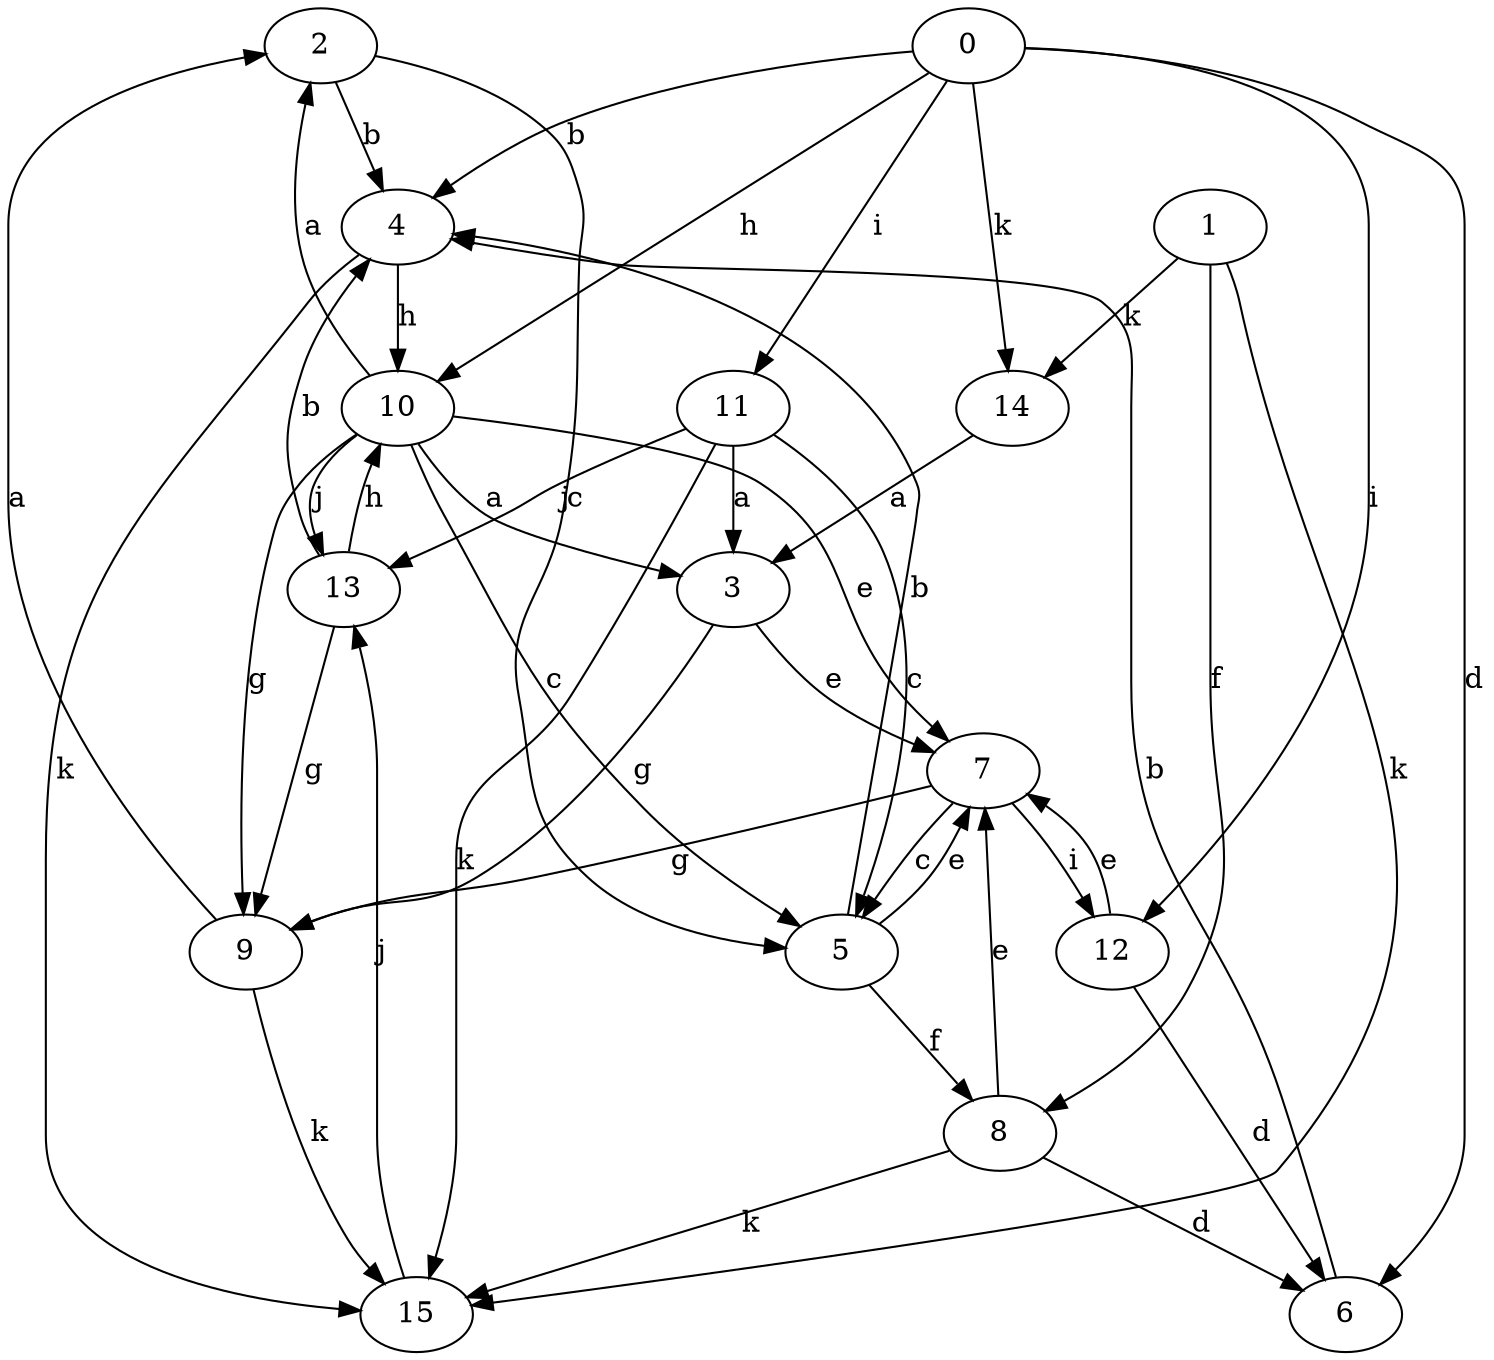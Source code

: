 strict digraph  {
2;
3;
4;
5;
0;
1;
6;
7;
8;
9;
10;
11;
12;
13;
14;
15;
2 -> 4  [label=b];
2 -> 5  [label=c];
3 -> 7  [label=e];
3 -> 9  [label=g];
4 -> 10  [label=h];
4 -> 15  [label=k];
5 -> 4  [label=b];
5 -> 7  [label=e];
5 -> 8  [label=f];
0 -> 4  [label=b];
0 -> 6  [label=d];
0 -> 10  [label=h];
0 -> 11  [label=i];
0 -> 12  [label=i];
0 -> 14  [label=k];
1 -> 8  [label=f];
1 -> 14  [label=k];
1 -> 15  [label=k];
6 -> 4  [label=b];
7 -> 5  [label=c];
7 -> 9  [label=g];
7 -> 12  [label=i];
8 -> 6  [label=d];
8 -> 7  [label=e];
8 -> 15  [label=k];
9 -> 2  [label=a];
9 -> 15  [label=k];
10 -> 2  [label=a];
10 -> 3  [label=a];
10 -> 5  [label=c];
10 -> 7  [label=e];
10 -> 9  [label=g];
10 -> 13  [label=j];
11 -> 3  [label=a];
11 -> 5  [label=c];
11 -> 13  [label=j];
11 -> 15  [label=k];
12 -> 6  [label=d];
12 -> 7  [label=e];
13 -> 4  [label=b];
13 -> 9  [label=g];
13 -> 10  [label=h];
14 -> 3  [label=a];
15 -> 13  [label=j];
}
